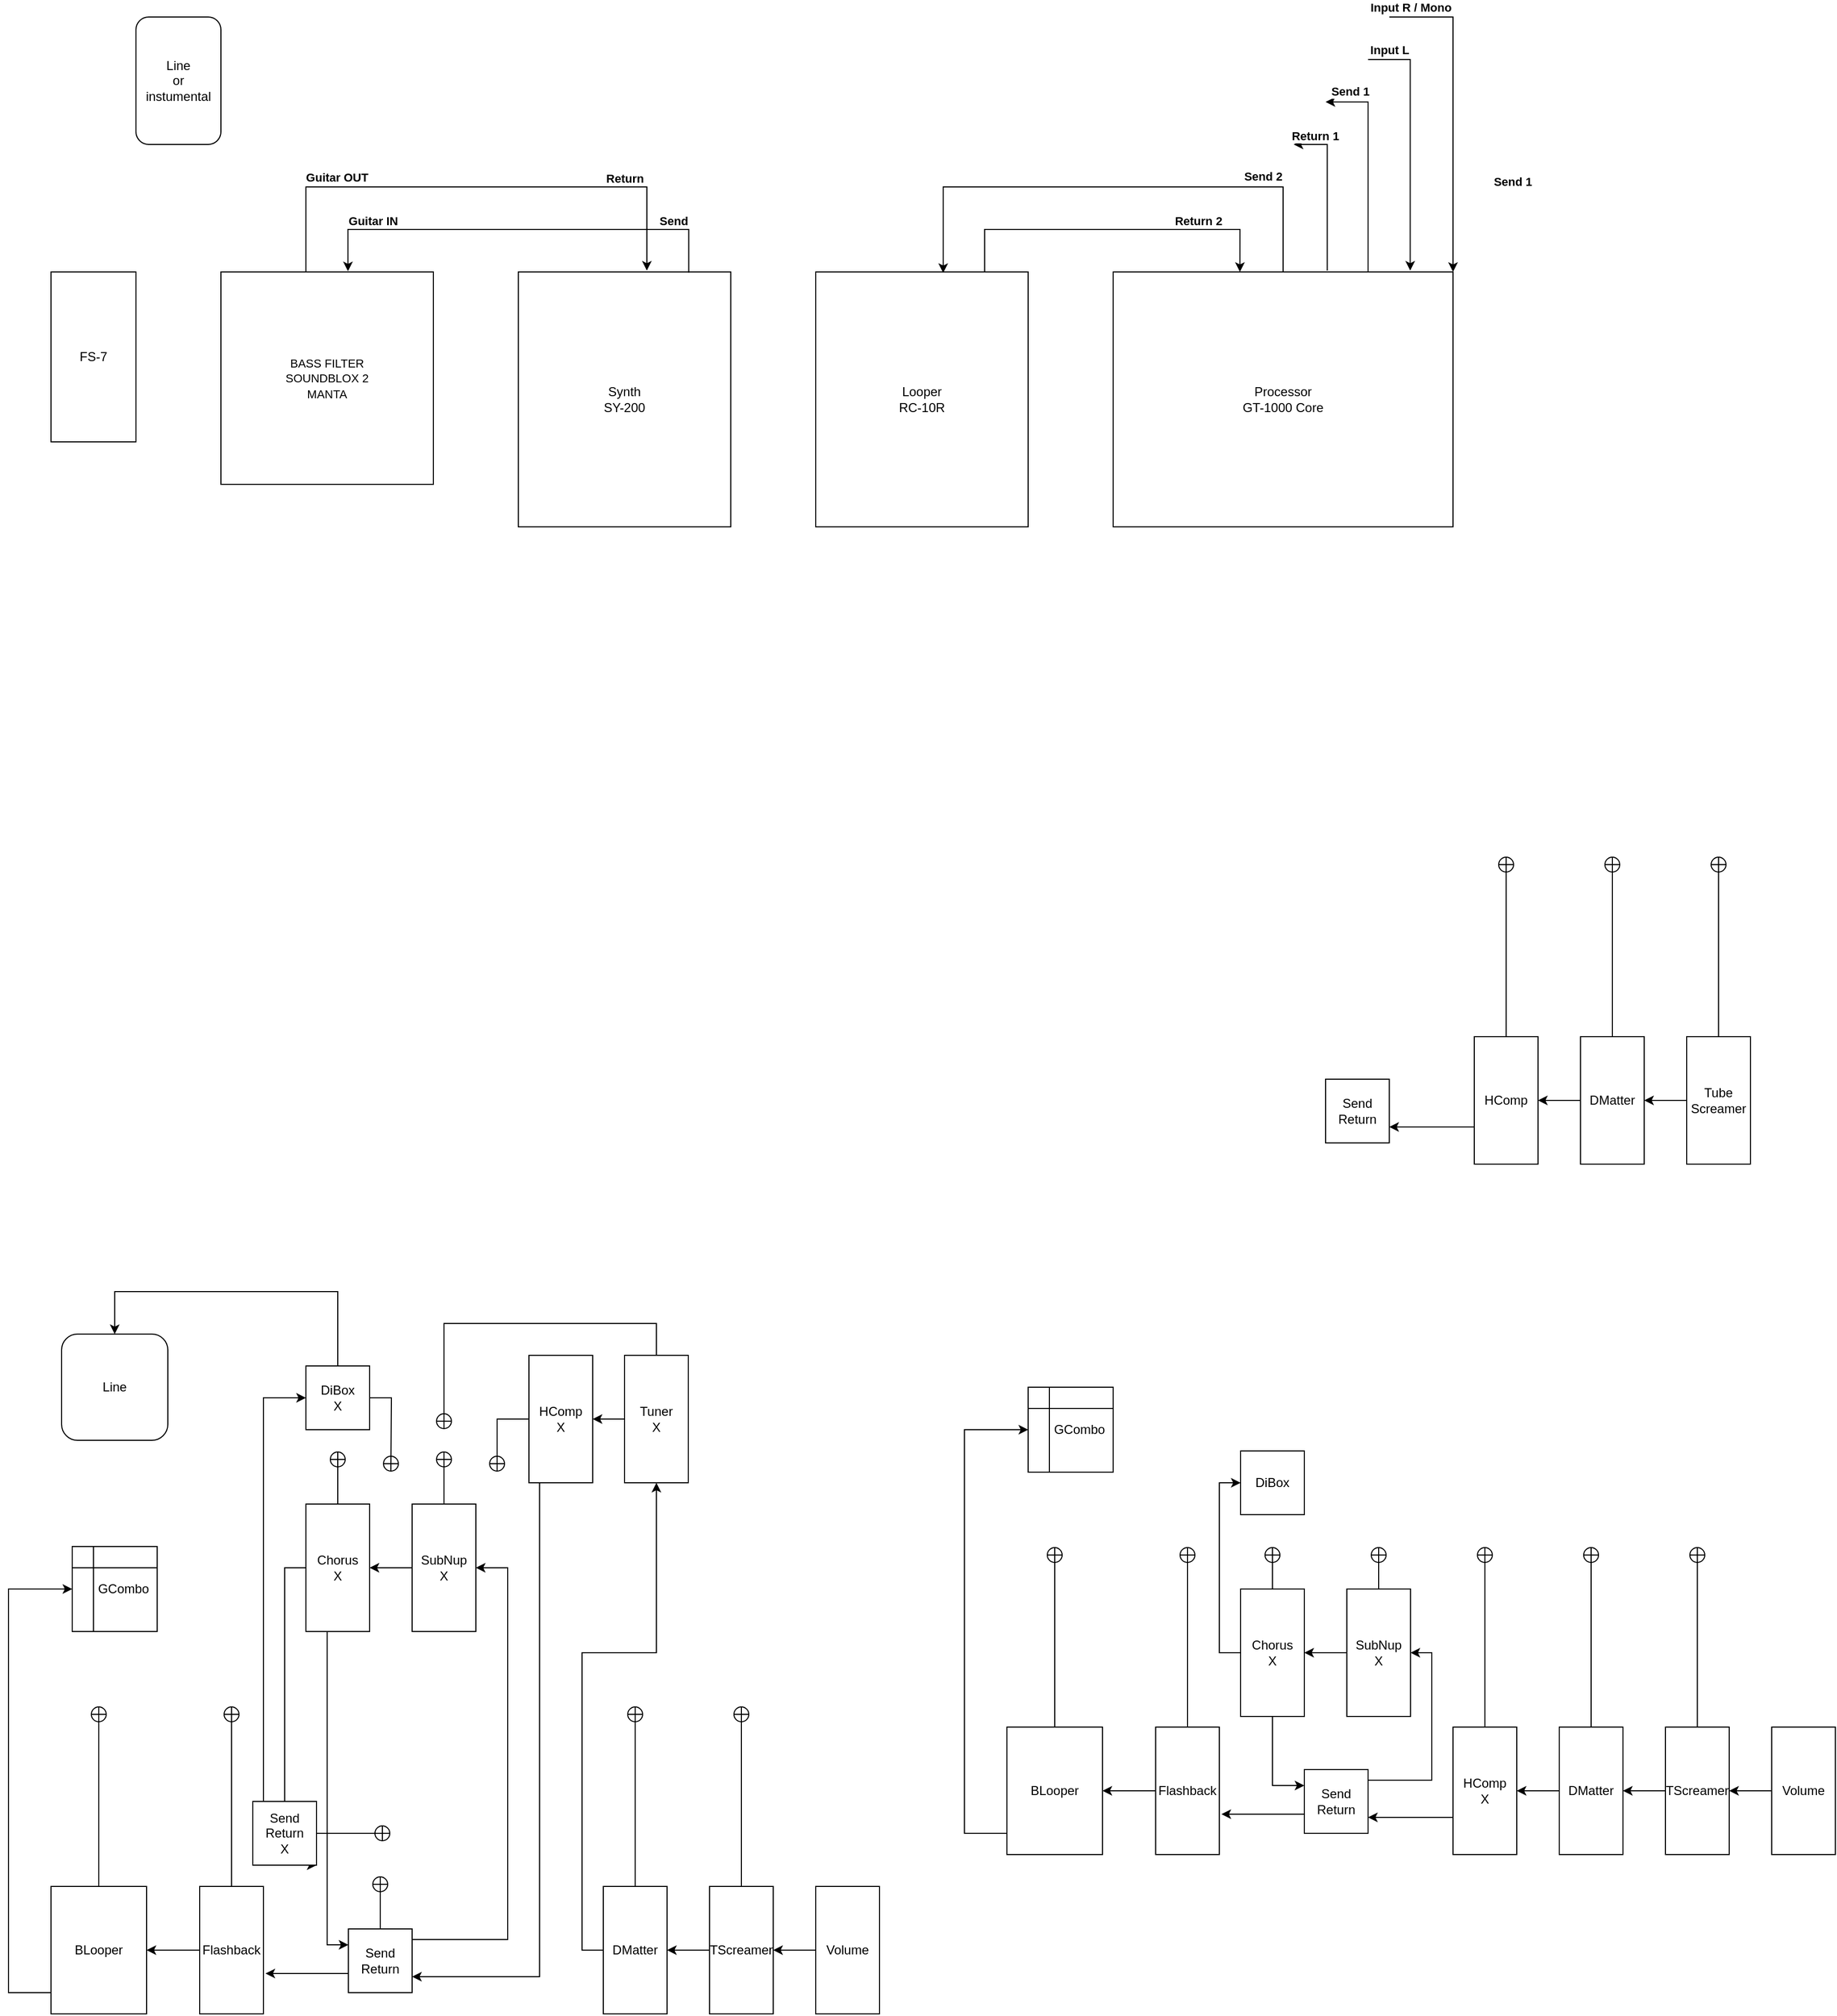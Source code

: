 <mxfile version="21.0.6" type="github">
  <diagram id="bpvqkjl4aAlvQeULc8f-" name="Page-1">
    <mxGraphModel dx="1547" dy="874" grid="1" gridSize="10" guides="1" tooltips="1" connect="1" arrows="1" fold="1" page="1" pageScale="1" pageWidth="1920" pageHeight="1200" math="0" shadow="0">
      <root>
        <mxCell id="0" />
        <mxCell id="1" parent="0" />
        <mxCell id="TJ2ZDpxeR_JlbvTuaroh-1" value="Synth&lt;br&gt;SY-200" style="rounded=0;whiteSpace=wrap;html=1;direction=south;" parent="1" vertex="1">
          <mxGeometry x="560" y="280" width="200" height="240" as="geometry" />
        </mxCell>
        <mxCell id="TJ2ZDpxeR_JlbvTuaroh-17" value="" style="edgeStyle=orthogonalEdgeStyle;rounded=0;orthogonalLoop=1;jettySize=auto;html=1;" parent="1" source="TJ2ZDpxeR_JlbvTuaroh-2" target="TJ2ZDpxeR_JlbvTuaroh-7" edge="1">
          <mxGeometry relative="1" as="geometry" />
        </mxCell>
        <mxCell id="TJ2ZDpxeR_JlbvTuaroh-33" style="edgeStyle=orthogonalEdgeStyle;rounded=0;orthogonalLoop=1;jettySize=auto;html=1;endArrow=circlePlus;endFill=0;" parent="1" source="TJ2ZDpxeR_JlbvTuaroh-2" edge="1">
          <mxGeometry relative="1" as="geometry">
            <mxPoint x="1690" y="830" as="targetPoint" />
            <Array as="points">
              <mxPoint x="1690" y="980" />
              <mxPoint x="1690" y="980" />
            </Array>
          </mxGeometry>
        </mxCell>
        <mxCell id="TJ2ZDpxeR_JlbvTuaroh-2" value="Tube&lt;br&gt;Screamer" style="rounded=0;whiteSpace=wrap;html=1;direction=south;" parent="1" vertex="1">
          <mxGeometry x="1660" y="1000" width="60" height="120" as="geometry" />
        </mxCell>
        <mxCell id="TJ2ZDpxeR_JlbvTuaroh-3" value="Looper&lt;br&gt;RC-10R" style="rounded=0;whiteSpace=wrap;html=1;direction=south;" parent="1" vertex="1">
          <mxGeometry x="840" y="280" width="200" height="240" as="geometry" />
        </mxCell>
        <mxCell id="TJ2ZDpxeR_JlbvTuaroh-4" value="Processor&lt;br&gt;GT-1000 Core" style="rounded=0;whiteSpace=wrap;html=1;direction=south;" parent="1" vertex="1">
          <mxGeometry x="1120" y="280" width="320" height="240" as="geometry" />
        </mxCell>
        <mxCell id="TJ2ZDpxeR_JlbvTuaroh-5" value="&lt;font style=&quot;font-size: 11px;&quot;&gt;BASS FILTER&lt;br&gt;SOUNDBLOX 2 &lt;br&gt;MANTA&lt;/font&gt;" style="rounded=0;whiteSpace=wrap;html=1;direction=south;" parent="1" vertex="1">
          <mxGeometry x="280" y="280" width="200" height="200" as="geometry" />
        </mxCell>
        <mxCell id="TJ2ZDpxeR_JlbvTuaroh-21" style="edgeStyle=orthogonalEdgeStyle;rounded=0;orthogonalLoop=1;jettySize=auto;html=1;entryX=0.75;entryY=0;entryDx=0;entryDy=0;" parent="1" source="TJ2ZDpxeR_JlbvTuaroh-6" target="TJ2ZDpxeR_JlbvTuaroh-13" edge="1">
          <mxGeometry relative="1" as="geometry">
            <Array as="points">
              <mxPoint x="1410" y="1085" />
              <mxPoint x="1410" y="1085" />
            </Array>
          </mxGeometry>
        </mxCell>
        <mxCell id="TJ2ZDpxeR_JlbvTuaroh-35" style="edgeStyle=orthogonalEdgeStyle;rounded=0;orthogonalLoop=1;jettySize=auto;html=1;endArrow=circlePlus;endFill=0;" parent="1" source="TJ2ZDpxeR_JlbvTuaroh-6" edge="1">
          <mxGeometry relative="1" as="geometry">
            <mxPoint x="1490" y="830" as="targetPoint" />
          </mxGeometry>
        </mxCell>
        <mxCell id="TJ2ZDpxeR_JlbvTuaroh-6" value="HComp" style="rounded=0;whiteSpace=wrap;html=1;direction=south;" parent="1" vertex="1">
          <mxGeometry x="1460" y="1000" width="60" height="120" as="geometry" />
        </mxCell>
        <mxCell id="TJ2ZDpxeR_JlbvTuaroh-34" style="edgeStyle=orthogonalEdgeStyle;rounded=0;orthogonalLoop=1;jettySize=auto;html=1;endArrow=circlePlus;endFill=0;" parent="1" source="TJ2ZDpxeR_JlbvTuaroh-7" edge="1">
          <mxGeometry relative="1" as="geometry">
            <mxPoint x="1590" y="830" as="targetPoint" />
          </mxGeometry>
        </mxCell>
        <mxCell id="TJ2ZDpxeR_JlbvTuaroh-7" value="DMatter" style="rounded=0;whiteSpace=wrap;html=1;direction=south;" parent="1" vertex="1">
          <mxGeometry x="1560" y="1000" width="60" height="120" as="geometry" />
        </mxCell>
        <mxCell id="TJ2ZDpxeR_JlbvTuaroh-8" value="FS-7" style="rounded=0;whiteSpace=wrap;html=1;direction=south;" parent="1" vertex="1">
          <mxGeometry x="120" y="280" width="80" height="160" as="geometry" />
        </mxCell>
        <mxCell id="TJ2ZDpxeR_JlbvTuaroh-11" value="Line&lt;br&gt;or&lt;br&gt;instumental" style="rounded=1;whiteSpace=wrap;html=1;" parent="1" vertex="1">
          <mxGeometry x="200" y="40" width="80" height="120" as="geometry" />
        </mxCell>
        <mxCell id="TJ2ZDpxeR_JlbvTuaroh-13" value="Send&lt;br&gt;Return" style="rounded=0;whiteSpace=wrap;html=1;direction=south;" parent="1" vertex="1">
          <mxGeometry x="1320" y="1040" width="60" height="60" as="geometry" />
        </mxCell>
        <mxCell id="TJ2ZDpxeR_JlbvTuaroh-16" value="" style="edgeStyle=orthogonalEdgeStyle;rounded=0;orthogonalLoop=1;jettySize=auto;html=1;exitX=0.5;exitY=1;exitDx=0;exitDy=0;" parent="1" source="TJ2ZDpxeR_JlbvTuaroh-7" target="TJ2ZDpxeR_JlbvTuaroh-6" edge="1">
          <mxGeometry relative="1" as="geometry">
            <mxPoint x="1580" y="1080" as="sourcePoint" />
            <Array as="points">
              <mxPoint x="1540" y="1060" />
              <mxPoint x="1540" y="1060" />
            </Array>
          </mxGeometry>
        </mxCell>
        <mxCell id="TJ2ZDpxeR_JlbvTuaroh-44" style="edgeStyle=orthogonalEdgeStyle;rounded=0;orthogonalLoop=1;jettySize=auto;html=1;entryX=0.5;entryY=0;entryDx=0;entryDy=0;" parent="1" source="TJ2ZDpxeR_JlbvTuaroh-46" target="TJ2ZDpxeR_JlbvTuaroh-52" edge="1">
          <mxGeometry relative="1" as="geometry" />
        </mxCell>
        <mxCell id="TJ2ZDpxeR_JlbvTuaroh-45" style="edgeStyle=orthogonalEdgeStyle;rounded=0;orthogonalLoop=1;jettySize=auto;html=1;endArrow=circlePlus;endFill=0;" parent="1" source="TJ2ZDpxeR_JlbvTuaroh-46" edge="1">
          <mxGeometry relative="1" as="geometry">
            <mxPoint x="1190" y="1480" as="targetPoint" />
          </mxGeometry>
        </mxCell>
        <mxCell id="TJ2ZDpxeR_JlbvTuaroh-46" value="Flashback" style="rounded=0;whiteSpace=wrap;html=1;direction=south;" parent="1" vertex="1">
          <mxGeometry x="1160" y="1650" width="60" height="120" as="geometry" />
        </mxCell>
        <mxCell id="TJ2ZDpxeR_JlbvTuaroh-47" value="" style="edgeStyle=orthogonalEdgeStyle;rounded=0;orthogonalLoop=1;jettySize=auto;html=1;" parent="1" source="TJ2ZDpxeR_JlbvTuaroh-49" target="TJ2ZDpxeR_JlbvTuaroh-65" edge="1">
          <mxGeometry relative="1" as="geometry" />
        </mxCell>
        <mxCell id="TJ2ZDpxeR_JlbvTuaroh-48" style="edgeStyle=orthogonalEdgeStyle;rounded=0;orthogonalLoop=1;jettySize=auto;html=1;endArrow=circlePlus;endFill=0;" parent="1" source="TJ2ZDpxeR_JlbvTuaroh-49" edge="1">
          <mxGeometry relative="1" as="geometry">
            <mxPoint x="1670" y="1480" as="targetPoint" />
            <Array as="points">
              <mxPoint x="1670" y="1480" />
            </Array>
          </mxGeometry>
        </mxCell>
        <mxCell id="TJ2ZDpxeR_JlbvTuaroh-49" value="TScreamer" style="rounded=0;whiteSpace=wrap;html=1;direction=south;" parent="1" vertex="1">
          <mxGeometry x="1640" y="1650" width="60" height="120" as="geometry" />
        </mxCell>
        <mxCell id="TJ2ZDpxeR_JlbvTuaroh-50" style="edgeStyle=orthogonalEdgeStyle;rounded=0;orthogonalLoop=1;jettySize=auto;html=1;endArrow=circlePlus;endFill=0;" parent="1" source="TJ2ZDpxeR_JlbvTuaroh-52" edge="1">
          <mxGeometry relative="1" as="geometry">
            <mxPoint x="1065" y="1480" as="targetPoint" />
          </mxGeometry>
        </mxCell>
        <mxCell id="TJ2ZDpxeR_JlbvTuaroh-51" style="edgeStyle=orthogonalEdgeStyle;rounded=0;orthogonalLoop=1;jettySize=auto;html=1;entryX=0;entryY=0.5;entryDx=0;entryDy=0;endArrow=classic;endFill=1;" parent="1" source="TJ2ZDpxeR_JlbvTuaroh-52" target="TJ2ZDpxeR_JlbvTuaroh-72" edge="1">
          <mxGeometry relative="1" as="geometry">
            <Array as="points">
              <mxPoint x="980" y="1750" />
              <mxPoint x="980" y="1370" />
            </Array>
          </mxGeometry>
        </mxCell>
        <mxCell id="TJ2ZDpxeR_JlbvTuaroh-52" value="BLooper" style="rounded=0;whiteSpace=wrap;html=1;direction=south;" parent="1" vertex="1">
          <mxGeometry x="1020" y="1650" width="90" height="120" as="geometry" />
        </mxCell>
        <mxCell id="TJ2ZDpxeR_JlbvTuaroh-53" style="edgeStyle=orthogonalEdgeStyle;rounded=0;orthogonalLoop=1;jettySize=auto;html=1;entryX=0.5;entryY=0;entryDx=0;entryDy=0;" parent="1" source="TJ2ZDpxeR_JlbvTuaroh-56" target="TJ2ZDpxeR_JlbvTuaroh-59" edge="1">
          <mxGeometry relative="1" as="geometry">
            <mxPoint x="1190" y="1870" as="targetPoint" />
            <Array as="points">
              <mxPoint x="1310" y="1580" />
              <mxPoint x="1310" y="1580" />
            </Array>
          </mxGeometry>
        </mxCell>
        <mxCell id="TJ2ZDpxeR_JlbvTuaroh-54" style="edgeStyle=orthogonalEdgeStyle;rounded=0;orthogonalLoop=1;jettySize=auto;html=1;entryX=0.5;entryY=1;entryDx=0;entryDy=0;exitX=0.5;exitY=1;exitDx=0;exitDy=0;" parent="1" source="TJ2ZDpxeR_JlbvTuaroh-59" target="TJ2ZDpxeR_JlbvTuaroh-70" edge="1">
          <mxGeometry relative="1" as="geometry">
            <Array as="points">
              <mxPoint x="1220" y="1580" />
              <mxPoint x="1220" y="1420" />
            </Array>
          </mxGeometry>
        </mxCell>
        <mxCell id="TJ2ZDpxeR_JlbvTuaroh-55" style="edgeStyle=orthogonalEdgeStyle;rounded=0;orthogonalLoop=1;jettySize=auto;html=1;exitX=0;exitY=0.5;exitDx=0;exitDy=0;endArrow=circlePlus;endFill=0;" parent="1" source="TJ2ZDpxeR_JlbvTuaroh-56" edge="1">
          <mxGeometry relative="1" as="geometry">
            <mxPoint x="1370" y="1480" as="targetPoint" />
          </mxGeometry>
        </mxCell>
        <mxCell id="TJ2ZDpxeR_JlbvTuaroh-56" value="SubNup&lt;br&gt;X" style="rounded=0;whiteSpace=wrap;html=1;direction=south;" parent="1" vertex="1">
          <mxGeometry x="1340" y="1520" width="60" height="120" as="geometry" />
        </mxCell>
        <mxCell id="TJ2ZDpxeR_JlbvTuaroh-57" style="edgeStyle=orthogonalEdgeStyle;rounded=0;orthogonalLoop=1;jettySize=auto;html=1;entryX=0.25;entryY=1;entryDx=0;entryDy=0;" parent="1" source="TJ2ZDpxeR_JlbvTuaroh-59" target="TJ2ZDpxeR_JlbvTuaroh-75" edge="1">
          <mxGeometry relative="1" as="geometry" />
        </mxCell>
        <mxCell id="TJ2ZDpxeR_JlbvTuaroh-58" style="edgeStyle=orthogonalEdgeStyle;rounded=0;orthogonalLoop=1;jettySize=auto;html=1;endArrow=circlePlus;endFill=0;" parent="1" source="TJ2ZDpxeR_JlbvTuaroh-59" edge="1">
          <mxGeometry relative="1" as="geometry">
            <mxPoint x="1270" y="1480" as="targetPoint" />
          </mxGeometry>
        </mxCell>
        <mxCell id="TJ2ZDpxeR_JlbvTuaroh-59" value="Chorus&lt;br&gt;X" style="rounded=0;whiteSpace=wrap;html=1;direction=south;" parent="1" vertex="1">
          <mxGeometry x="1240" y="1520" width="60" height="120" as="geometry" />
        </mxCell>
        <mxCell id="TJ2ZDpxeR_JlbvTuaroh-60" style="edgeStyle=orthogonalEdgeStyle;rounded=0;orthogonalLoop=1;jettySize=auto;html=1;entryX=0.75;entryY=0;entryDx=0;entryDy=0;" parent="1" source="TJ2ZDpxeR_JlbvTuaroh-62" target="TJ2ZDpxeR_JlbvTuaroh-75" edge="1">
          <mxGeometry relative="1" as="geometry">
            <Array as="points">
              <mxPoint x="1390" y="1735" />
              <mxPoint x="1390" y="1735" />
            </Array>
          </mxGeometry>
        </mxCell>
        <mxCell id="TJ2ZDpxeR_JlbvTuaroh-61" style="edgeStyle=orthogonalEdgeStyle;rounded=0;orthogonalLoop=1;jettySize=auto;html=1;endArrow=circlePlus;endFill=0;" parent="1" source="TJ2ZDpxeR_JlbvTuaroh-62" edge="1">
          <mxGeometry relative="1" as="geometry">
            <mxPoint x="1470" y="1480" as="targetPoint" />
          </mxGeometry>
        </mxCell>
        <mxCell id="TJ2ZDpxeR_JlbvTuaroh-62" value="HComp&lt;br&gt;X" style="rounded=0;whiteSpace=wrap;html=1;direction=south;" parent="1" vertex="1">
          <mxGeometry x="1440" y="1650" width="60" height="120" as="geometry" />
        </mxCell>
        <mxCell id="TJ2ZDpxeR_JlbvTuaroh-64" style="edgeStyle=orthogonalEdgeStyle;rounded=0;orthogonalLoop=1;jettySize=auto;html=1;endArrow=circlePlus;endFill=0;" parent="1" source="TJ2ZDpxeR_JlbvTuaroh-65" edge="1">
          <mxGeometry relative="1" as="geometry">
            <mxPoint x="1570" y="1480" as="targetPoint" />
          </mxGeometry>
        </mxCell>
        <mxCell id="TJ2ZDpxeR_JlbvTuaroh-65" value="DMatter" style="rounded=0;whiteSpace=wrap;html=1;direction=south;" parent="1" vertex="1">
          <mxGeometry x="1540" y="1650" width="60" height="120" as="geometry" />
        </mxCell>
        <mxCell id="TJ2ZDpxeR_JlbvTuaroh-66" style="edgeStyle=orthogonalEdgeStyle;rounded=0;orthogonalLoop=1;jettySize=auto;html=1;entryX=0.5;entryY=0;entryDx=0;entryDy=0;" parent="1" source="TJ2ZDpxeR_JlbvTuaroh-67" target="TJ2ZDpxeR_JlbvTuaroh-49" edge="1">
          <mxGeometry relative="1" as="geometry">
            <Array as="points">
              <mxPoint x="1720" y="1710" />
              <mxPoint x="1720" y="1710" />
            </Array>
            <mxPoint x="1620" y="1735" as="targetPoint" />
          </mxGeometry>
        </mxCell>
        <mxCell id="TJ2ZDpxeR_JlbvTuaroh-67" value="Volume" style="rounded=0;whiteSpace=wrap;html=1;direction=south;" parent="1" vertex="1">
          <mxGeometry x="1740" y="1650" width="60" height="120" as="geometry" />
        </mxCell>
        <mxCell id="TJ2ZDpxeR_JlbvTuaroh-70" value="DiBox" style="rounded=0;whiteSpace=wrap;html=1;direction=south;" parent="1" vertex="1">
          <mxGeometry x="1240" y="1390" width="60" height="60" as="geometry" />
        </mxCell>
        <mxCell id="TJ2ZDpxeR_JlbvTuaroh-72" value="&amp;nbsp; &amp;nbsp; &amp;nbsp;GCombo" style="shape=internalStorage;whiteSpace=wrap;html=1;backgroundOutline=1;" parent="1" vertex="1">
          <mxGeometry x="1040" y="1330" width="80" height="80" as="geometry" />
        </mxCell>
        <mxCell id="TJ2ZDpxeR_JlbvTuaroh-73" style="edgeStyle=orthogonalEdgeStyle;rounded=0;orthogonalLoop=1;jettySize=auto;html=1;entryX=0.5;entryY=0;entryDx=0;entryDy=0;" parent="1" source="TJ2ZDpxeR_JlbvTuaroh-75" target="TJ2ZDpxeR_JlbvTuaroh-56" edge="1">
          <mxGeometry relative="1" as="geometry">
            <Array as="points">
              <mxPoint x="1420" y="1700" />
              <mxPoint x="1420" y="1580" />
            </Array>
          </mxGeometry>
        </mxCell>
        <mxCell id="TJ2ZDpxeR_JlbvTuaroh-74" style="edgeStyle=orthogonalEdgeStyle;rounded=0;orthogonalLoop=1;jettySize=auto;html=1;entryX=0.683;entryY=-0.033;entryDx=0;entryDy=0;entryPerimeter=0;" parent="1" source="TJ2ZDpxeR_JlbvTuaroh-75" target="TJ2ZDpxeR_JlbvTuaroh-46" edge="1">
          <mxGeometry relative="1" as="geometry">
            <mxPoint x="1240" y="1720" as="targetPoint" />
            <Array as="points">
              <mxPoint x="1280" y="1732" />
              <mxPoint x="1280" y="1732" />
            </Array>
          </mxGeometry>
        </mxCell>
        <mxCell id="TJ2ZDpxeR_JlbvTuaroh-75" value="Send&lt;br&gt;Return" style="rounded=0;whiteSpace=wrap;html=1;direction=south;" parent="1" vertex="1">
          <mxGeometry x="1300" y="1690" width="60" height="60" as="geometry" />
        </mxCell>
        <mxCell id="TJ2ZDpxeR_JlbvTuaroh-76" value="" style="edgeStyle=orthogonalEdgeStyle;rounded=0;orthogonalLoop=1;jettySize=auto;html=1;exitX=0.5;exitY=1;exitDx=0;exitDy=0;" parent="1" source="TJ2ZDpxeR_JlbvTuaroh-65" target="TJ2ZDpxeR_JlbvTuaroh-62" edge="1">
          <mxGeometry relative="1" as="geometry">
            <Array as="points">
              <mxPoint x="1530" y="1710" />
              <mxPoint x="1530" y="1710" />
            </Array>
            <mxPoint x="1560" y="1730" as="sourcePoint" />
          </mxGeometry>
        </mxCell>
        <mxCell id="TJ2ZDpxeR_JlbvTuaroh-79" style="edgeStyle=orthogonalEdgeStyle;rounded=0;orthogonalLoop=1;jettySize=auto;html=1;entryX=0.5;entryY=0;entryDx=0;entryDy=0;" parent="1" source="TJ2ZDpxeR_JlbvTuaroh-81" target="TJ2ZDpxeR_JlbvTuaroh-87" edge="1">
          <mxGeometry relative="1" as="geometry" />
        </mxCell>
        <mxCell id="TJ2ZDpxeR_JlbvTuaroh-80" style="edgeStyle=orthogonalEdgeStyle;rounded=0;orthogonalLoop=1;jettySize=auto;html=1;endArrow=circlePlus;endFill=0;" parent="1" source="TJ2ZDpxeR_JlbvTuaroh-81" edge="1">
          <mxGeometry relative="1" as="geometry">
            <mxPoint x="290" y="1630" as="targetPoint" />
          </mxGeometry>
        </mxCell>
        <mxCell id="TJ2ZDpxeR_JlbvTuaroh-81" value="Flashback" style="rounded=0;whiteSpace=wrap;html=1;direction=south;" parent="1" vertex="1">
          <mxGeometry x="260" y="1800" width="60" height="120" as="geometry" />
        </mxCell>
        <mxCell id="TJ2ZDpxeR_JlbvTuaroh-82" value="" style="edgeStyle=orthogonalEdgeStyle;rounded=0;orthogonalLoop=1;jettySize=auto;html=1;" parent="1" source="TJ2ZDpxeR_JlbvTuaroh-84" target="TJ2ZDpxeR_JlbvTuaroh-99" edge="1">
          <mxGeometry relative="1" as="geometry" />
        </mxCell>
        <mxCell id="TJ2ZDpxeR_JlbvTuaroh-83" style="edgeStyle=orthogonalEdgeStyle;rounded=0;orthogonalLoop=1;jettySize=auto;html=1;endArrow=circlePlus;endFill=0;" parent="1" source="TJ2ZDpxeR_JlbvTuaroh-84" edge="1">
          <mxGeometry relative="1" as="geometry">
            <mxPoint x="770" y="1630" as="targetPoint" />
            <Array as="points">
              <mxPoint x="770" y="1630" />
            </Array>
          </mxGeometry>
        </mxCell>
        <mxCell id="TJ2ZDpxeR_JlbvTuaroh-84" value="TScreamer" style="rounded=0;whiteSpace=wrap;html=1;direction=south;" parent="1" vertex="1">
          <mxGeometry x="740" y="1800" width="60" height="120" as="geometry" />
        </mxCell>
        <mxCell id="TJ2ZDpxeR_JlbvTuaroh-85" style="edgeStyle=orthogonalEdgeStyle;rounded=0;orthogonalLoop=1;jettySize=auto;html=1;endArrow=circlePlus;endFill=0;" parent="1" source="TJ2ZDpxeR_JlbvTuaroh-87" edge="1">
          <mxGeometry relative="1" as="geometry">
            <mxPoint x="165" y="1630" as="targetPoint" />
          </mxGeometry>
        </mxCell>
        <mxCell id="TJ2ZDpxeR_JlbvTuaroh-86" style="edgeStyle=orthogonalEdgeStyle;rounded=0;orthogonalLoop=1;jettySize=auto;html=1;entryX=0;entryY=0.5;entryDx=0;entryDy=0;endArrow=classic;endFill=1;" parent="1" source="TJ2ZDpxeR_JlbvTuaroh-87" target="TJ2ZDpxeR_JlbvTuaroh-103" edge="1">
          <mxGeometry relative="1" as="geometry">
            <Array as="points">
              <mxPoint x="80" y="1900" />
              <mxPoint x="80" y="1520" />
            </Array>
          </mxGeometry>
        </mxCell>
        <mxCell id="TJ2ZDpxeR_JlbvTuaroh-87" value="BLooper" style="rounded=0;whiteSpace=wrap;html=1;direction=south;" parent="1" vertex="1">
          <mxGeometry x="120" y="1800" width="90" height="120" as="geometry" />
        </mxCell>
        <mxCell id="TJ2ZDpxeR_JlbvTuaroh-88" style="edgeStyle=orthogonalEdgeStyle;rounded=0;orthogonalLoop=1;jettySize=auto;html=1;entryX=0.5;entryY=0;entryDx=0;entryDy=0;" parent="1" source="TJ2ZDpxeR_JlbvTuaroh-91" target="TJ2ZDpxeR_JlbvTuaroh-94" edge="1">
          <mxGeometry relative="1" as="geometry">
            <mxPoint x="310" y="1790" as="targetPoint" />
            <Array as="points">
              <mxPoint x="430" y="1500" />
              <mxPoint x="430" y="1500" />
            </Array>
          </mxGeometry>
        </mxCell>
        <mxCell id="TJ2ZDpxeR_JlbvTuaroh-89" style="edgeStyle=orthogonalEdgeStyle;rounded=0;orthogonalLoop=1;jettySize=auto;html=1;entryX=1;entryY=0;entryDx=0;entryDy=0;exitX=0.5;exitY=1;exitDx=0;exitDy=0;" parent="1" source="TJ2ZDpxeR_JlbvTuaroh-94" target="TJ2ZDpxeR_JlbvTuaroh-111" edge="1">
          <mxGeometry relative="1" as="geometry">
            <Array as="points">
              <mxPoint x="340" y="1500" />
            </Array>
          </mxGeometry>
        </mxCell>
        <mxCell id="TJ2ZDpxeR_JlbvTuaroh-90" style="edgeStyle=orthogonalEdgeStyle;rounded=0;orthogonalLoop=1;jettySize=auto;html=1;exitX=0;exitY=0.5;exitDx=0;exitDy=0;endArrow=circlePlus;endFill=0;" parent="1" source="TJ2ZDpxeR_JlbvTuaroh-91" edge="1">
          <mxGeometry relative="1" as="geometry">
            <mxPoint x="490" y="1390" as="targetPoint" />
            <Array as="points">
              <mxPoint x="490" y="1400" />
              <mxPoint x="490" y="1400" />
            </Array>
          </mxGeometry>
        </mxCell>
        <mxCell id="TJ2ZDpxeR_JlbvTuaroh-91" value="SubNup&lt;br&gt;X" style="rounded=0;whiteSpace=wrap;html=1;direction=south;" parent="1" vertex="1">
          <mxGeometry x="460" y="1440" width="60" height="120" as="geometry" />
        </mxCell>
        <mxCell id="TJ2ZDpxeR_JlbvTuaroh-92" style="edgeStyle=orthogonalEdgeStyle;rounded=0;orthogonalLoop=1;jettySize=auto;html=1;entryX=0.25;entryY=1;entryDx=0;entryDy=0;" parent="1" source="TJ2ZDpxeR_JlbvTuaroh-94" target="TJ2ZDpxeR_JlbvTuaroh-106" edge="1">
          <mxGeometry relative="1" as="geometry">
            <Array as="points">
              <mxPoint x="380" y="1855" />
            </Array>
          </mxGeometry>
        </mxCell>
        <mxCell id="TJ2ZDpxeR_JlbvTuaroh-93" style="edgeStyle=orthogonalEdgeStyle;rounded=0;orthogonalLoop=1;jettySize=auto;html=1;endArrow=circlePlus;endFill=0;" parent="1" source="TJ2ZDpxeR_JlbvTuaroh-94" edge="1">
          <mxGeometry relative="1" as="geometry">
            <mxPoint x="390" y="1390" as="targetPoint" />
            <Array as="points">
              <mxPoint x="390" y="1400" />
              <mxPoint x="390" y="1400" />
            </Array>
          </mxGeometry>
        </mxCell>
        <mxCell id="TJ2ZDpxeR_JlbvTuaroh-94" value="Chorus&lt;br&gt;X" style="rounded=0;whiteSpace=wrap;html=1;direction=south;" parent="1" vertex="1">
          <mxGeometry x="360" y="1440" width="60" height="120" as="geometry" />
        </mxCell>
        <mxCell id="TJ2ZDpxeR_JlbvTuaroh-95" style="edgeStyle=orthogonalEdgeStyle;rounded=0;orthogonalLoop=1;jettySize=auto;html=1;entryX=0.75;entryY=0;entryDx=0;entryDy=0;" parent="1" source="TJ2ZDpxeR_JlbvTuaroh-97" target="TJ2ZDpxeR_JlbvTuaroh-106" edge="1">
          <mxGeometry relative="1" as="geometry">
            <Array as="points">
              <mxPoint x="580" y="1885" />
            </Array>
          </mxGeometry>
        </mxCell>
        <mxCell id="TJ2ZDpxeR_JlbvTuaroh-96" style="edgeStyle=orthogonalEdgeStyle;rounded=0;orthogonalLoop=1;jettySize=auto;html=1;endArrow=circlePlus;endFill=0;" parent="1" source="TJ2ZDpxeR_JlbvTuaroh-97" edge="1">
          <mxGeometry relative="1" as="geometry">
            <mxPoint x="540" y="1410" as="targetPoint" />
            <Array as="points">
              <mxPoint x="540" y="1360" />
            </Array>
          </mxGeometry>
        </mxCell>
        <mxCell id="TJ2ZDpxeR_JlbvTuaroh-97" value="HComp&lt;br&gt;X" style="rounded=0;whiteSpace=wrap;html=1;direction=south;" parent="1" vertex="1">
          <mxGeometry x="570" y="1300" width="60" height="120" as="geometry" />
        </mxCell>
        <mxCell id="TJ2ZDpxeR_JlbvTuaroh-98" style="edgeStyle=orthogonalEdgeStyle;rounded=0;orthogonalLoop=1;jettySize=auto;html=1;endArrow=circlePlus;endFill=0;" parent="1" source="TJ2ZDpxeR_JlbvTuaroh-99" edge="1">
          <mxGeometry relative="1" as="geometry">
            <mxPoint x="670" y="1630" as="targetPoint" />
          </mxGeometry>
        </mxCell>
        <mxCell id="TJ2ZDpxeR_JlbvTuaroh-99" value="DMatter" style="rounded=0;whiteSpace=wrap;html=1;direction=south;" parent="1" vertex="1">
          <mxGeometry x="640" y="1800" width="60" height="120" as="geometry" />
        </mxCell>
        <mxCell id="TJ2ZDpxeR_JlbvTuaroh-100" style="edgeStyle=orthogonalEdgeStyle;rounded=0;orthogonalLoop=1;jettySize=auto;html=1;entryX=0.5;entryY=0;entryDx=0;entryDy=0;" parent="1" source="TJ2ZDpxeR_JlbvTuaroh-101" target="TJ2ZDpxeR_JlbvTuaroh-84" edge="1">
          <mxGeometry relative="1" as="geometry">
            <Array as="points">
              <mxPoint x="820" y="1860" />
              <mxPoint x="820" y="1860" />
            </Array>
            <mxPoint x="720" y="1885" as="targetPoint" />
          </mxGeometry>
        </mxCell>
        <mxCell id="TJ2ZDpxeR_JlbvTuaroh-101" value="Volume" style="rounded=0;whiteSpace=wrap;html=1;direction=south;" parent="1" vertex="1">
          <mxGeometry x="840" y="1800" width="60" height="120" as="geometry" />
        </mxCell>
        <mxCell id="TJ2ZDpxeR_JlbvTuaroh-108" style="edgeStyle=orthogonalEdgeStyle;rounded=0;orthogonalLoop=1;jettySize=auto;html=1;endArrow=circlePlus;endFill=0;" parent="1" source="TJ2ZDpxeR_JlbvTuaroh-102" edge="1">
          <mxGeometry relative="1" as="geometry">
            <mxPoint x="440" y="1410" as="targetPoint" />
          </mxGeometry>
        </mxCell>
        <mxCell id="TJ2ZDpxeR_JlbvTuaroh-110" style="edgeStyle=orthogonalEdgeStyle;rounded=0;orthogonalLoop=1;jettySize=auto;html=1;endArrow=classic;endFill=1;" parent="1" source="TJ2ZDpxeR_JlbvTuaroh-102" target="TJ2ZDpxeR_JlbvTuaroh-109" edge="1">
          <mxGeometry relative="1" as="geometry">
            <Array as="points">
              <mxPoint x="390" y="1240" />
              <mxPoint x="180" y="1240" />
            </Array>
          </mxGeometry>
        </mxCell>
        <mxCell id="TJ2ZDpxeR_JlbvTuaroh-102" value="DiBox&lt;br&gt;X" style="rounded=0;whiteSpace=wrap;html=1;direction=south;" parent="1" vertex="1">
          <mxGeometry x="360" y="1310" width="60" height="60" as="geometry" />
        </mxCell>
        <mxCell id="TJ2ZDpxeR_JlbvTuaroh-103" value="&amp;nbsp; &amp;nbsp; &amp;nbsp;GCombo" style="shape=internalStorage;whiteSpace=wrap;html=1;backgroundOutline=1;" parent="1" vertex="1">
          <mxGeometry x="140" y="1480" width="80" height="80" as="geometry" />
        </mxCell>
        <mxCell id="TJ2ZDpxeR_JlbvTuaroh-104" style="edgeStyle=orthogonalEdgeStyle;rounded=0;orthogonalLoop=1;jettySize=auto;html=1;entryX=0.5;entryY=0;entryDx=0;entryDy=0;" parent="1" source="TJ2ZDpxeR_JlbvTuaroh-106" target="TJ2ZDpxeR_JlbvTuaroh-91" edge="1">
          <mxGeometry relative="1" as="geometry">
            <Array as="points">
              <mxPoint x="550" y="1850" />
              <mxPoint x="550" y="1500" />
            </Array>
          </mxGeometry>
        </mxCell>
        <mxCell id="TJ2ZDpxeR_JlbvTuaroh-105" style="edgeStyle=orthogonalEdgeStyle;rounded=0;orthogonalLoop=1;jettySize=auto;html=1;entryX=0.683;entryY=-0.033;entryDx=0;entryDy=0;entryPerimeter=0;" parent="1" source="TJ2ZDpxeR_JlbvTuaroh-106" target="TJ2ZDpxeR_JlbvTuaroh-81" edge="1">
          <mxGeometry relative="1" as="geometry">
            <mxPoint x="340" y="1870" as="targetPoint" />
            <Array as="points">
              <mxPoint x="380" y="1882" />
              <mxPoint x="380" y="1882" />
            </Array>
          </mxGeometry>
        </mxCell>
        <mxCell id="TJ2ZDpxeR_JlbvTuaroh-118" style="edgeStyle=orthogonalEdgeStyle;rounded=0;orthogonalLoop=1;jettySize=auto;html=1;endArrow=circlePlus;endFill=0;" parent="1" source="TJ2ZDpxeR_JlbvTuaroh-106" edge="1">
          <mxGeometry relative="1" as="geometry">
            <mxPoint x="430" y="1790" as="targetPoint" />
          </mxGeometry>
        </mxCell>
        <mxCell id="TJ2ZDpxeR_JlbvTuaroh-106" value="Send&lt;br&gt;Return" style="rounded=0;whiteSpace=wrap;html=1;direction=south;" parent="1" vertex="1">
          <mxGeometry x="400" y="1840" width="60" height="60" as="geometry" />
        </mxCell>
        <mxCell id="TJ2ZDpxeR_JlbvTuaroh-107" value="" style="edgeStyle=orthogonalEdgeStyle;rounded=0;orthogonalLoop=1;jettySize=auto;html=1;exitX=0.5;exitY=1;exitDx=0;exitDy=0;entryX=1;entryY=0.5;entryDx=0;entryDy=0;" parent="1" source="TJ2ZDpxeR_JlbvTuaroh-99" target="TJ2ZDpxeR_JlbvTuaroh-114" edge="1">
          <mxGeometry relative="1" as="geometry">
            <Array as="points">
              <mxPoint x="620" y="1860" />
              <mxPoint x="620" y="1580" />
              <mxPoint x="690" y="1580" />
            </Array>
            <mxPoint x="660" y="1880" as="sourcePoint" />
          </mxGeometry>
        </mxCell>
        <mxCell id="TJ2ZDpxeR_JlbvTuaroh-109" value="Line" style="rounded=1;whiteSpace=wrap;html=1;" parent="1" vertex="1">
          <mxGeometry x="130" y="1280" width="100" height="100" as="geometry" />
        </mxCell>
        <mxCell id="TJ2ZDpxeR_JlbvTuaroh-113" style="edgeStyle=orthogonalEdgeStyle;rounded=0;orthogonalLoop=1;jettySize=auto;html=1;entryX=0.5;entryY=1;entryDx=0;entryDy=0;endArrow=classic;endFill=1;" parent="1" source="TJ2ZDpxeR_JlbvTuaroh-111" target="TJ2ZDpxeR_JlbvTuaroh-102" edge="1">
          <mxGeometry relative="1" as="geometry">
            <Array as="points">
              <mxPoint x="320" y="1340" />
            </Array>
          </mxGeometry>
        </mxCell>
        <mxCell id="TJ2ZDpxeR_JlbvTuaroh-117" style="edgeStyle=orthogonalEdgeStyle;rounded=0;orthogonalLoop=1;jettySize=auto;html=1;endArrow=circlePlus;endFill=0;" parent="1" source="TJ2ZDpxeR_JlbvTuaroh-111" edge="1">
          <mxGeometry relative="1" as="geometry">
            <mxPoint x="440" y="1750" as="targetPoint" />
          </mxGeometry>
        </mxCell>
        <mxCell id="TJ2ZDpxeR_JlbvTuaroh-111" value="Send&lt;br&gt;Return&lt;br&gt;X" style="rounded=0;whiteSpace=wrap;html=1;direction=south;" parent="1" vertex="1">
          <mxGeometry x="310" y="1720" width="60" height="60" as="geometry" />
        </mxCell>
        <mxCell id="TJ2ZDpxeR_JlbvTuaroh-115" style="edgeStyle=orthogonalEdgeStyle;rounded=0;orthogonalLoop=1;jettySize=auto;html=1;endArrow=circlePlus;endFill=0;" parent="1" source="TJ2ZDpxeR_JlbvTuaroh-114" edge="1">
          <mxGeometry relative="1" as="geometry">
            <mxPoint x="490" y="1370" as="targetPoint" />
            <Array as="points">
              <mxPoint x="690" y="1270" />
              <mxPoint x="490" y="1270" />
            </Array>
          </mxGeometry>
        </mxCell>
        <mxCell id="TJ2ZDpxeR_JlbvTuaroh-116" style="edgeStyle=orthogonalEdgeStyle;rounded=0;orthogonalLoop=1;jettySize=auto;html=1;entryX=0.5;entryY=0;entryDx=0;entryDy=0;endArrow=classic;endFill=1;" parent="1" source="TJ2ZDpxeR_JlbvTuaroh-114" target="TJ2ZDpxeR_JlbvTuaroh-97" edge="1">
          <mxGeometry relative="1" as="geometry" />
        </mxCell>
        <mxCell id="TJ2ZDpxeR_JlbvTuaroh-114" value="Tuner&lt;br&gt;X" style="rounded=0;whiteSpace=wrap;html=1;direction=south;" parent="1" vertex="1">
          <mxGeometry x="660" y="1300" width="60" height="120" as="geometry" />
        </mxCell>
        <mxCell id="WjwRCT6rlRidc7vFXRVV-7" value="" style="edgeStyle=orthogonalEdgeStyle;rounded=0;orthogonalLoop=1;jettySize=auto;fontSize=12;html=1;horizontal=0;exitX=0;exitY=0.5;exitDx=0;exitDy=0;" edge="1" parent="1" source="TJ2ZDpxeR_JlbvTuaroh-4">
          <mxGeometry relative="1" as="geometry">
            <mxPoint x="770" y="290" as="sourcePoint" />
            <mxPoint x="960" y="281" as="targetPoint" />
            <Array as="points">
              <mxPoint x="1280" y="200" />
              <mxPoint x="960" y="200" />
            </Array>
          </mxGeometry>
        </mxCell>
        <mxCell id="WjwRCT6rlRidc7vFXRVV-36" value="&lt;b&gt;Send 2&lt;/b&gt;" style="edgeLabel;html=1;align=center;verticalAlign=middle;resizable=0;points=[];" vertex="1" connectable="0" parent="WjwRCT6rlRidc7vFXRVV-7">
          <mxGeometry x="-0.128" y="-1" relative="1" as="geometry">
            <mxPoint x="110" y="-9" as="offset" />
          </mxGeometry>
        </mxCell>
        <mxCell id="WjwRCT6rlRidc7vFXRVV-4" value="" style="edgeStyle=orthogonalEdgeStyle;rounded=0;orthogonalLoop=1;jettySize=auto;fontSize=12;html=1;horizontal=0;entryX=0;entryY=0.627;entryDx=0;entryDy=0;entryPerimeter=0;" edge="1" parent="1" target="TJ2ZDpxeR_JlbvTuaroh-4">
          <mxGeometry relative="1" as="geometry">
            <mxPoint x="1000" y="280" as="sourcePoint" />
            <mxPoint x="840" y="140" as="targetPoint" />
            <Array as="points">
              <mxPoint x="999" y="240" />
              <mxPoint x="1239" y="240" />
            </Array>
          </mxGeometry>
        </mxCell>
        <mxCell id="WjwRCT6rlRidc7vFXRVV-5" value="Return 2" style="edgeLabel;html=1;align=center;verticalAlign=middle;resizable=0;points=[];horizontal=1;fontStyle=1;spacingTop=-14;" vertex="1" connectable="0" parent="WjwRCT6rlRidc7vFXRVV-4">
          <mxGeometry x="-0.224" y="1" relative="1" as="geometry">
            <mxPoint x="117" as="offset" />
          </mxGeometry>
        </mxCell>
        <mxCell id="WjwRCT6rlRidc7vFXRVV-13" value="" style="edgeStyle=orthogonalEdgeStyle;rounded=0;orthogonalLoop=1;jettySize=auto;fontSize=12;html=1;horizontal=0;entryX=-0.005;entryY=0.395;entryDx=0;entryDy=0;entryPerimeter=0;" edge="1" parent="1" target="TJ2ZDpxeR_JlbvTuaroh-1">
          <mxGeometry relative="1" as="geometry">
            <mxPoint x="360" y="280" as="sourcePoint" />
            <mxPoint x="360" y="280" as="targetPoint" />
            <Array as="points">
              <mxPoint x="360" y="200" />
              <mxPoint x="681" y="200" />
            </Array>
          </mxGeometry>
        </mxCell>
        <mxCell id="WjwRCT6rlRidc7vFXRVV-14" value="Return" style="edgeLabel;html=1;align=center;verticalAlign=middle;resizable=0;points=[];horizontal=1;fontStyle=1;spacingTop=-18;" vertex="1" connectable="0" parent="WjwRCT6rlRidc7vFXRVV-13">
          <mxGeometry x="-0.224" y="1" relative="1" as="geometry">
            <mxPoint x="194" y="2" as="offset" />
          </mxGeometry>
        </mxCell>
        <mxCell id="WjwRCT6rlRidc7vFXRVV-31" value="&lt;b&gt;Guitar OUT&lt;/b&gt;" style="edgeLabel;html=1;align=center;verticalAlign=middle;resizable=0;points=[];" vertex="1" connectable="0" parent="WjwRCT6rlRidc7vFXRVV-13">
          <mxGeometry x="-0.722" y="3" relative="1" as="geometry">
            <mxPoint x="32" y="-23" as="offset" />
          </mxGeometry>
        </mxCell>
        <mxCell id="WjwRCT6rlRidc7vFXRVV-15" value="" style="edgeStyle=orthogonalEdgeStyle;rounded=0;orthogonalLoop=1;jettySize=auto;fontSize=12;html=1;horizontal=0;entryX=-0.003;entryY=0.402;entryDx=0;entryDy=0;entryPerimeter=0;exitX=0.003;exitY=0.198;exitDx=0;exitDy=0;exitPerimeter=0;" edge="1" parent="1" source="TJ2ZDpxeR_JlbvTuaroh-1" target="TJ2ZDpxeR_JlbvTuaroh-5">
          <mxGeometry relative="1" as="geometry">
            <mxPoint x="600" y="280" as="sourcePoint" />
            <mxPoint x="679" y="279" as="targetPoint" />
            <Array as="points">
              <mxPoint x="720" y="240" />
              <mxPoint x="400" y="240" />
            </Array>
          </mxGeometry>
        </mxCell>
        <mxCell id="WjwRCT6rlRidc7vFXRVV-16" value="Send" style="edgeLabel;html=1;align=center;verticalAlign=middle;resizable=0;points=[];horizontal=1;fontStyle=1;spacingTop=-18;" vertex="1" connectable="0" parent="WjwRCT6rlRidc7vFXRVV-15">
          <mxGeometry x="-0.224" y="1" relative="1" as="geometry">
            <mxPoint x="100" as="offset" />
          </mxGeometry>
        </mxCell>
        <mxCell id="WjwRCT6rlRidc7vFXRVV-29" value="&lt;b&gt;Guitar IN&lt;br&gt;&lt;/b&gt;" style="edgeLabel;html=1;align=center;verticalAlign=middle;resizable=0;points=[];" vertex="1" connectable="0" parent="WjwRCT6rlRidc7vFXRVV-15">
          <mxGeometry x="0.609" relative="1" as="geometry">
            <mxPoint x="-16" y="-8" as="offset" />
          </mxGeometry>
        </mxCell>
        <mxCell id="WjwRCT6rlRidc7vFXRVV-20" value="" style="edgeStyle=orthogonalEdgeStyle;rounded=0;orthogonalLoop=1;jettySize=auto;fontSize=12;html=1;horizontal=0;entryX=-0.005;entryY=0.126;entryDx=0;entryDy=0;entryPerimeter=0;" edge="1" parent="1" target="TJ2ZDpxeR_JlbvTuaroh-4">
          <mxGeometry relative="1" as="geometry">
            <mxPoint x="1360" y="80" as="sourcePoint" />
            <mxPoint x="1190" y="160" as="targetPoint" />
            <Array as="points">
              <mxPoint x="1360" y="80" />
              <mxPoint x="1400" y="80" />
            </Array>
          </mxGeometry>
        </mxCell>
        <mxCell id="WjwRCT6rlRidc7vFXRVV-21" value="Input L" style="edgeLabel;html=1;align=center;verticalAlign=middle;resizable=0;points=[];horizontal=1;fontStyle=1;spacingTop=-18;" vertex="1" connectable="0" parent="WjwRCT6rlRidc7vFXRVV-20">
          <mxGeometry x="-0.224" y="1" relative="1" as="geometry">
            <mxPoint x="-21" y="-53" as="offset" />
          </mxGeometry>
        </mxCell>
        <mxCell id="WjwRCT6rlRidc7vFXRVV-22" value="" style="edgeStyle=orthogonalEdgeStyle;rounded=0;orthogonalLoop=1;jettySize=auto;fontSize=12;html=1;horizontal=0;entryX=0;entryY=0;entryDx=0;entryDy=0;" edge="1" parent="1" target="TJ2ZDpxeR_JlbvTuaroh-4">
          <mxGeometry relative="1" as="geometry">
            <mxPoint x="1380" y="40" as="sourcePoint" />
            <mxPoint x="1060" y="111" as="targetPoint" />
            <Array as="points">
              <mxPoint x="1380" y="40" />
              <mxPoint x="1440" y="40" />
            </Array>
          </mxGeometry>
        </mxCell>
        <mxCell id="WjwRCT6rlRidc7vFXRVV-23" value="Input R / Mono" style="edgeLabel;html=1;align=center;verticalAlign=middle;resizable=0;points=[];horizontal=1;fontStyle=1;spacingTop=-18;" vertex="1" connectable="0" parent="WjwRCT6rlRidc7vFXRVV-22">
          <mxGeometry x="-0.224" y="1" relative="1" as="geometry">
            <mxPoint x="-41" y="-57" as="offset" />
          </mxGeometry>
        </mxCell>
        <mxCell id="WjwRCT6rlRidc7vFXRVV-25" value="" style="edgeStyle=orthogonalEdgeStyle;rounded=0;orthogonalLoop=1;jettySize=auto;fontSize=12;html=1;horizontal=0;exitX=-0.005;exitY=0.37;exitDx=0;exitDy=0;exitPerimeter=0;" edge="1" parent="1" source="TJ2ZDpxeR_JlbvTuaroh-4">
          <mxGeometry relative="1" as="geometry">
            <mxPoint x="1300" y="139.5" as="sourcePoint" />
            <mxPoint x="1290" y="160" as="targetPoint" />
            <Array as="points">
              <mxPoint x="1322" y="160" />
              <mxPoint x="1290" y="160" />
            </Array>
          </mxGeometry>
        </mxCell>
        <mxCell id="WjwRCT6rlRidc7vFXRVV-26" value="Return 1" style="edgeLabel;html=1;align=center;verticalAlign=middle;resizable=0;points=[];horizontal=1;fontStyle=1;spacingTop=-18;" vertex="1" connectable="0" parent="WjwRCT6rlRidc7vFXRVV-25">
          <mxGeometry x="-0.224" y="1" relative="1" as="geometry">
            <mxPoint x="-11" y="-60" as="offset" />
          </mxGeometry>
        </mxCell>
        <mxCell id="WjwRCT6rlRidc7vFXRVV-27" value="" style="edgeStyle=orthogonalEdgeStyle;rounded=0;orthogonalLoop=1;jettySize=auto;fontSize=12;html=1;horizontal=0;exitX=0;exitY=0.25;exitDx=0;exitDy=0;" edge="1" parent="1" source="TJ2ZDpxeR_JlbvTuaroh-4">
          <mxGeometry relative="1" as="geometry">
            <mxPoint x="1020" y="139.5" as="sourcePoint" />
            <mxPoint x="1320" y="120" as="targetPoint" />
            <Array as="points">
              <mxPoint x="1360" y="120" />
              <mxPoint x="1320" y="120" />
            </Array>
          </mxGeometry>
        </mxCell>
        <mxCell id="WjwRCT6rlRidc7vFXRVV-28" value="Send 1" style="edgeLabel;html=1;align=center;verticalAlign=middle;resizable=0;points=[];horizontal=1;fontStyle=1;spacingTop=-14;" vertex="1" connectable="0" parent="WjwRCT6rlRidc7vFXRVV-27">
          <mxGeometry x="-0.224" y="1" relative="1" as="geometry">
            <mxPoint x="137" y="-1" as="offset" />
          </mxGeometry>
        </mxCell>
        <mxCell id="WjwRCT6rlRidc7vFXRVV-33" value="&lt;b&gt;Send 1&lt;/b&gt;" style="edgeLabel;html=1;align=center;verticalAlign=middle;resizable=0;points=[];" vertex="1" connectable="0" parent="WjwRCT6rlRidc7vFXRVV-27">
          <mxGeometry x="-0.451" y="-2" relative="1" as="geometry">
            <mxPoint x="-19" y="-115" as="offset" />
          </mxGeometry>
        </mxCell>
      </root>
    </mxGraphModel>
  </diagram>
</mxfile>
